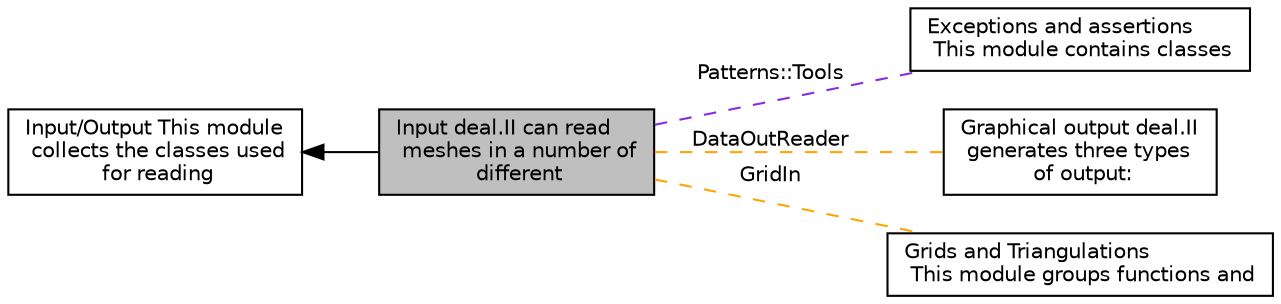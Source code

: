 digraph "Input deal.II can read meshes in a number of different"
{
  edge [fontname="Helvetica",fontsize="10",labelfontname="Helvetica",labelfontsize="10"];
  node [fontname="Helvetica",fontsize="10",shape=box];
  rankdir=LR;
  Node5 [label="Exceptions and assertions\l This module contains classes",height=0.2,width=0.4,color="black", fillcolor="white", style="filled",URL="$group__Exceptions.html",tooltip="that are used in the exception mechanism of deal.II."];
  Node2 [label="Input/Output This module\l collects the classes used\l for reading",height=0.2,width=0.4,color="black", fillcolor="white", style="filled",URL="$group__IO.html",tooltip="and writing meshes and data. There are two sub-modules for each of these operations."];
  Node3 [label="Graphical output deal.II\l generates three types\l of output:",height=0.2,width=0.4,color="black", fillcolor="white", style="filled",URL="$group__output.html",tooltip="it can write triangulations/meshes in formats understood by several mesh readers (including those of ..."];
  Node4 [label="Grids and Triangulations\l This module groups functions and",height=0.2,width=0.4,color="black", fillcolor="white", style="filled",URL="$group__grid.html",tooltip="classes that have to do with the topology and geometry of meshes. A mesh can be thought of as a colle..."];
  Node1 [label="Input deal.II can read\l meshes in a number of\l different",height=0.2,width=0.4,color="black", fillcolor="grey75", style="filled", fontcolor="black",tooltip="formats. However, all of them are constrained to so-called \"coarse meshes\", i.e. meshes that have no ..."];
  Node2->Node1 [shape=plaintext, dir="back", style="solid"];
  Node1->Node3 [shape=plaintext, label="DataOutReader", color="orange", dir="none", style="dashed"];
  Node1->Node4 [shape=plaintext, label="GridIn", color="orange", dir="none", style="dashed"];
  Node1->Node5 [shape=plaintext, label="Patterns::Tools", color="blueviolet", dir="none", style="dashed"];
}
